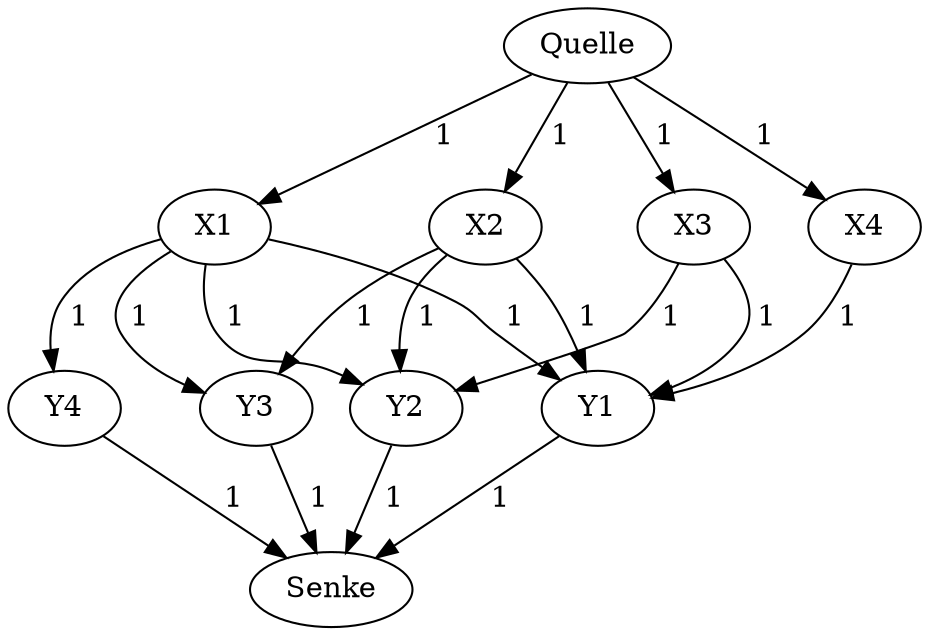 digraph graph_09
{
Quelle
X1
X2
X3
X4
Y1
Y2
Y3
Y4
Senke
Quelle -> X1 [label=" 1  "]
Quelle -> X2 [label=" 1  "]
Quelle -> X3 [label=" 1  "]
Quelle -> X4 [label=" 1  "]
X1 -> Y1 [label=" 1  "]
X1 -> Y2 [label=" 1  "]
X1 -> Y3 [label=" 1  "]
X1 -> Y4 [label=" 1  "]
X2 -> Y1 [label=" 1  "]
X2 -> Y2 [label=" 1  "]
X2 -> Y3 [label=" 1  "]
X3 -> Y1 [label=" 1  "]
X3 -> Y2 [label=" 1  "]
X4 -> Y1 [label=" 1  "]
Y1 -> Senke [label=" 1  "]
Y2 -> Senke [label=" 1  "]
Y3 -> Senke [label=" 1  "]
Y4 -> Senke [label=" 1  "]
}
